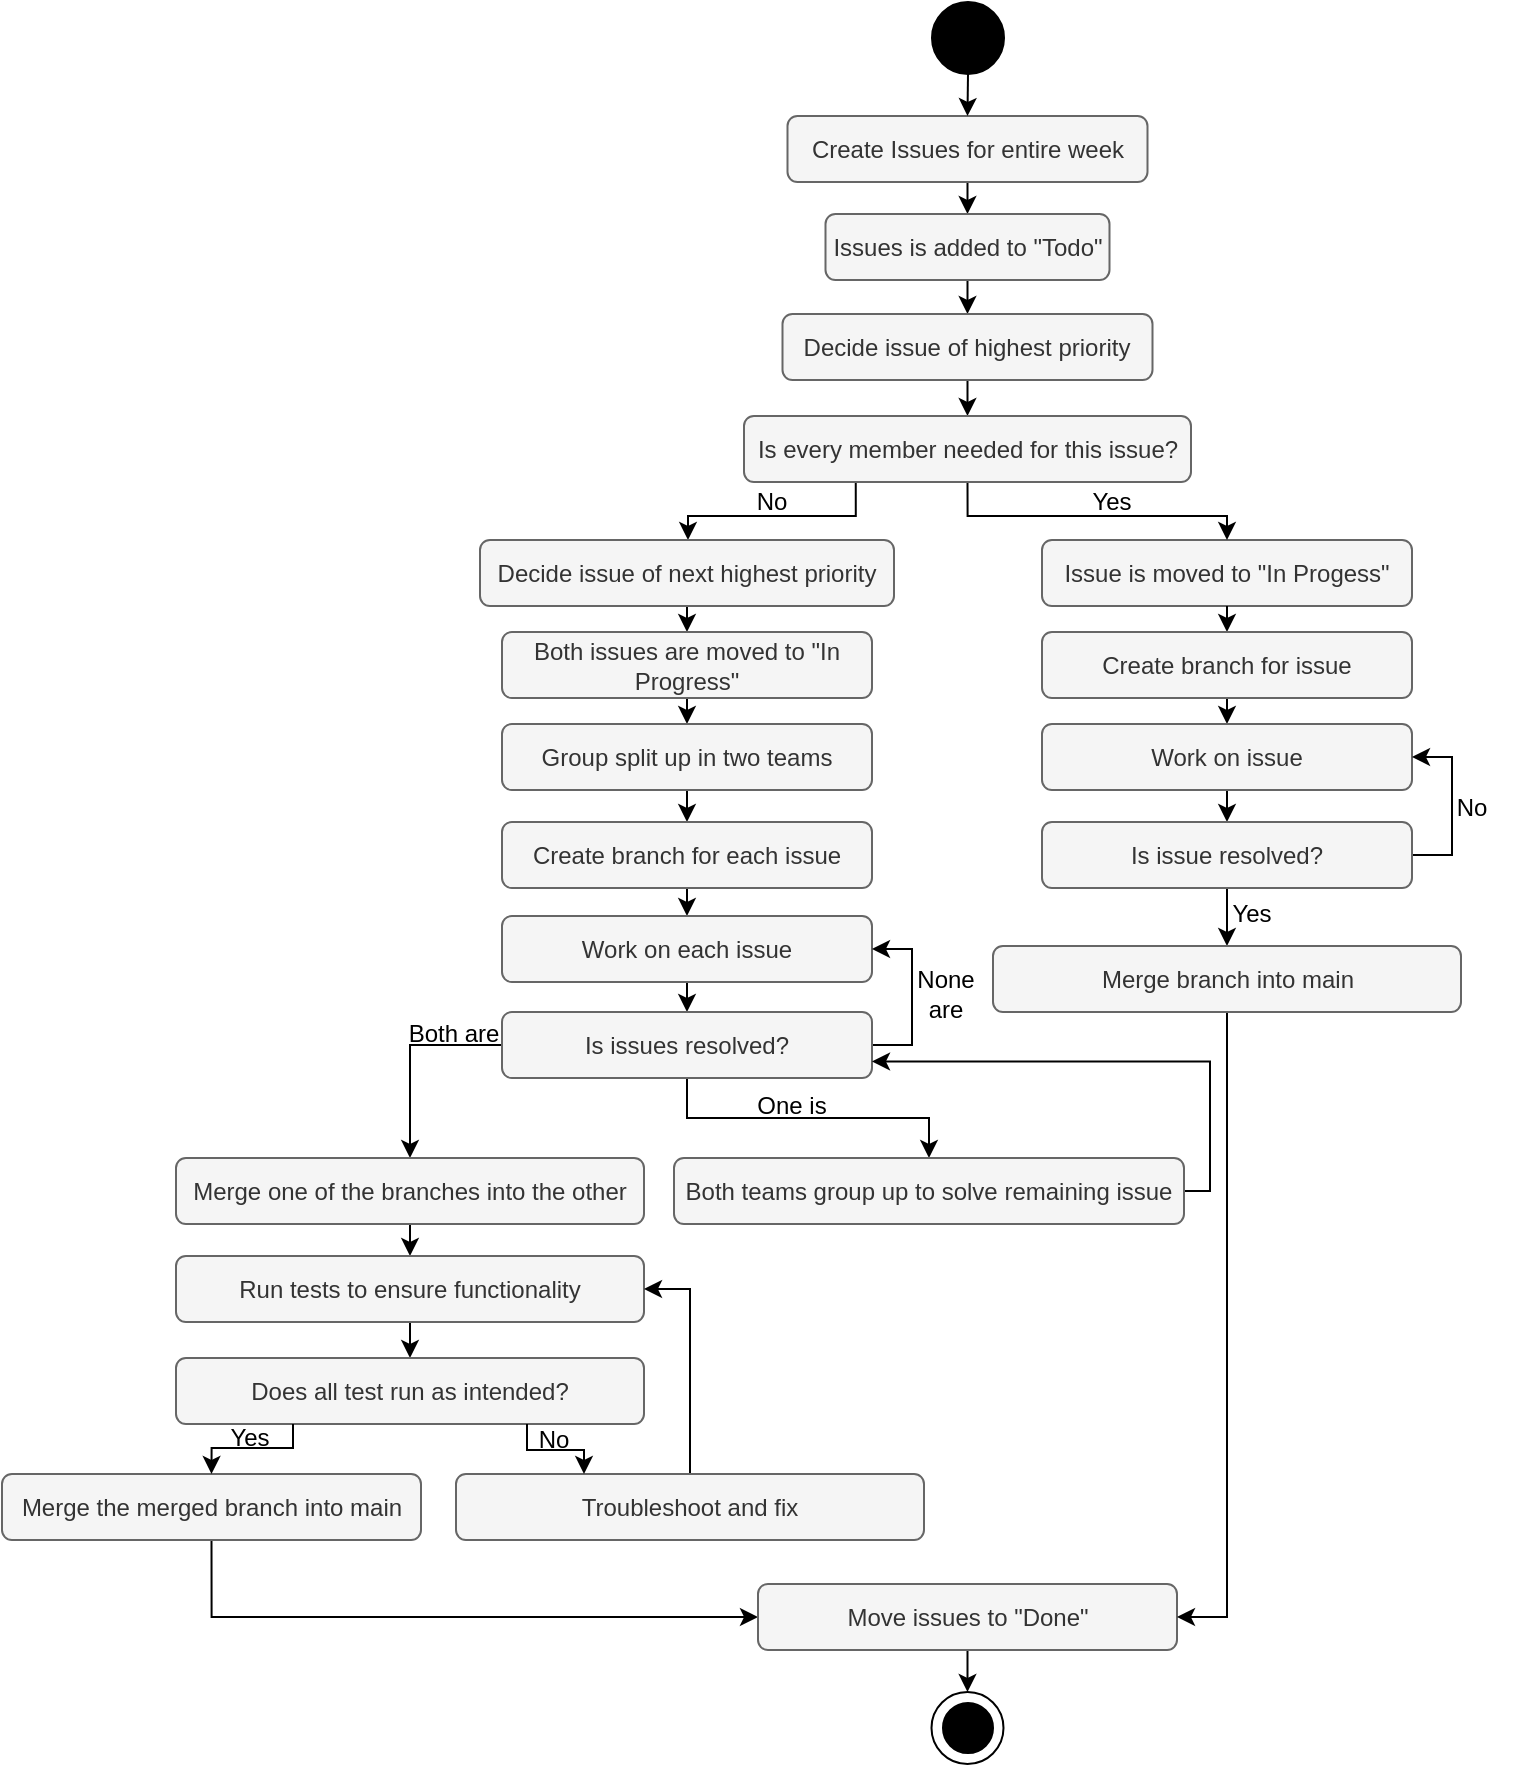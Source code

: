 <mxfile version="25.0.3">
  <diagram name="Side-1" id="27md3nahEK7dvdwRWXup">
    <mxGraphModel dx="1723" dy="1277" grid="0" gridSize="10" guides="1" tooltips="1" connect="1" arrows="1" fold="1" page="0" pageScale="1" pageWidth="827" pageHeight="1169" math="0" shadow="0">
      <root>
        <mxCell id="0" />
        <mxCell id="1" parent="0" />
        <mxCell id="1p1YA7mhcfnQKSgq1G6X-43" style="edgeStyle=orthogonalEdgeStyle;rounded=0;orthogonalLoop=1;jettySize=auto;html=1;exitX=0.5;exitY=1;exitDx=0;exitDy=0;entryX=0.5;entryY=0;entryDx=0;entryDy=0;" edge="1" parent="1" source="1p1YA7mhcfnQKSgq1G6X-1" target="1p1YA7mhcfnQKSgq1G6X-2">
          <mxGeometry relative="1" as="geometry" />
        </mxCell>
        <mxCell id="1p1YA7mhcfnQKSgq1G6X-1" value="Create Issues for entire week" style="rounded=1;whiteSpace=wrap;html=1;fillColor=#f5f5f5;fontColor=#333333;strokeColor=#666666;" vertex="1" parent="1">
          <mxGeometry x="133.75" y="28" width="180" height="33" as="geometry" />
        </mxCell>
        <mxCell id="1p1YA7mhcfnQKSgq1G6X-44" style="edgeStyle=orthogonalEdgeStyle;rounded=0;orthogonalLoop=1;jettySize=auto;html=1;exitX=0.5;exitY=1;exitDx=0;exitDy=0;entryX=0.5;entryY=0;entryDx=0;entryDy=0;" edge="1" parent="1" source="1p1YA7mhcfnQKSgq1G6X-2" target="1p1YA7mhcfnQKSgq1G6X-3">
          <mxGeometry relative="1" as="geometry" />
        </mxCell>
        <mxCell id="1p1YA7mhcfnQKSgq1G6X-2" value="Issues is added to &quot;Todo&quot;" style="rounded=1;whiteSpace=wrap;html=1;fillColor=#f5f5f5;fontColor=#333333;strokeColor=#666666;" vertex="1" parent="1">
          <mxGeometry x="152.75" y="77" width="142" height="33" as="geometry" />
        </mxCell>
        <mxCell id="1p1YA7mhcfnQKSgq1G6X-45" style="edgeStyle=orthogonalEdgeStyle;rounded=0;orthogonalLoop=1;jettySize=auto;html=1;exitX=0.5;exitY=1;exitDx=0;exitDy=0;entryX=0.5;entryY=0;entryDx=0;entryDy=0;" edge="1" parent="1" source="1p1YA7mhcfnQKSgq1G6X-3" target="1p1YA7mhcfnQKSgq1G6X-5">
          <mxGeometry relative="1" as="geometry" />
        </mxCell>
        <mxCell id="1p1YA7mhcfnQKSgq1G6X-3" value="Decide issue of highest priority" style="rounded=1;whiteSpace=wrap;html=1;fillColor=#f5f5f5;fontColor=#333333;strokeColor=#666666;" vertex="1" parent="1">
          <mxGeometry x="131.25" y="127" width="185" height="33" as="geometry" />
        </mxCell>
        <mxCell id="1p1YA7mhcfnQKSgq1G6X-4" value="Issue is moved to &quot;In Progess&quot;" style="rounded=1;whiteSpace=wrap;html=1;fillColor=#f5f5f5;fontColor=#333333;strokeColor=#666666;" vertex="1" parent="1">
          <mxGeometry x="261" y="240" width="185" height="33" as="geometry" />
        </mxCell>
        <mxCell id="1p1YA7mhcfnQKSgq1G6X-30" style="edgeStyle=orthogonalEdgeStyle;rounded=0;orthogonalLoop=1;jettySize=auto;html=1;exitX=0.25;exitY=1;exitDx=0;exitDy=0;entryX=0.5;entryY=0;entryDx=0;entryDy=0;" edge="1" parent="1" source="1p1YA7mhcfnQKSgq1G6X-5" target="1p1YA7mhcfnQKSgq1G6X-6">
          <mxGeometry relative="1" as="geometry">
            <Array as="points">
              <mxPoint x="168" y="228" />
              <mxPoint x="84" y="228" />
              <mxPoint x="84" y="240" />
            </Array>
          </mxGeometry>
        </mxCell>
        <mxCell id="1p1YA7mhcfnQKSgq1G6X-47" style="edgeStyle=orthogonalEdgeStyle;rounded=0;orthogonalLoop=1;jettySize=auto;html=1;exitX=0.5;exitY=1;exitDx=0;exitDy=0;entryX=0.5;entryY=0;entryDx=0;entryDy=0;" edge="1" parent="1" source="1p1YA7mhcfnQKSgq1G6X-5" target="1p1YA7mhcfnQKSgq1G6X-4">
          <mxGeometry relative="1" as="geometry">
            <Array as="points">
              <mxPoint x="224" y="228" />
              <mxPoint x="354" y="228" />
            </Array>
          </mxGeometry>
        </mxCell>
        <mxCell id="1p1YA7mhcfnQKSgq1G6X-5" value="Is every member needed for this issue?" style="rounded=1;whiteSpace=wrap;html=1;fillColor=#f5f5f5;fontColor=#333333;strokeColor=#666666;" vertex="1" parent="1">
          <mxGeometry x="112" y="178" width="223.5" height="33" as="geometry" />
        </mxCell>
        <mxCell id="1p1YA7mhcfnQKSgq1G6X-31" style="edgeStyle=orthogonalEdgeStyle;rounded=0;orthogonalLoop=1;jettySize=auto;html=1;exitX=0.5;exitY=1;exitDx=0;exitDy=0;entryX=0.5;entryY=0;entryDx=0;entryDy=0;" edge="1" parent="1" source="1p1YA7mhcfnQKSgq1G6X-6" target="1p1YA7mhcfnQKSgq1G6X-7">
          <mxGeometry relative="1" as="geometry" />
        </mxCell>
        <mxCell id="1p1YA7mhcfnQKSgq1G6X-6" value="Decide issue of next highest priority" style="rounded=1;whiteSpace=wrap;html=1;fillColor=#f5f5f5;fontColor=#333333;strokeColor=#666666;" vertex="1" parent="1">
          <mxGeometry x="-20" y="240" width="207" height="33" as="geometry" />
        </mxCell>
        <mxCell id="1p1YA7mhcfnQKSgq1G6X-32" style="edgeStyle=orthogonalEdgeStyle;rounded=0;orthogonalLoop=1;jettySize=auto;html=1;exitX=0.5;exitY=1;exitDx=0;exitDy=0;entryX=0.5;entryY=0;entryDx=0;entryDy=0;" edge="1" parent="1" source="1p1YA7mhcfnQKSgq1G6X-7" target="1p1YA7mhcfnQKSgq1G6X-8">
          <mxGeometry relative="1" as="geometry" />
        </mxCell>
        <mxCell id="1p1YA7mhcfnQKSgq1G6X-7" value="Both issues are moved to &quot;In Progress&quot;" style="rounded=1;whiteSpace=wrap;html=1;fillColor=#f5f5f5;fontColor=#333333;strokeColor=#666666;" vertex="1" parent="1">
          <mxGeometry x="-9" y="286" width="185" height="33" as="geometry" />
        </mxCell>
        <mxCell id="1p1YA7mhcfnQKSgq1G6X-33" style="edgeStyle=orthogonalEdgeStyle;rounded=0;orthogonalLoop=1;jettySize=auto;html=1;exitX=0.5;exitY=1;exitDx=0;exitDy=0;entryX=0.5;entryY=0;entryDx=0;entryDy=0;" edge="1" parent="1" source="1p1YA7mhcfnQKSgq1G6X-8" target="1p1YA7mhcfnQKSgq1G6X-9">
          <mxGeometry relative="1" as="geometry" />
        </mxCell>
        <mxCell id="1p1YA7mhcfnQKSgq1G6X-8" value="Group split up in two teams" style="rounded=1;whiteSpace=wrap;html=1;fillColor=#f5f5f5;fontColor=#333333;strokeColor=#666666;" vertex="1" parent="1">
          <mxGeometry x="-9" y="332" width="185" height="33" as="geometry" />
        </mxCell>
        <mxCell id="1p1YA7mhcfnQKSgq1G6X-34" style="edgeStyle=orthogonalEdgeStyle;rounded=0;orthogonalLoop=1;jettySize=auto;html=1;exitX=0.5;exitY=1;exitDx=0;exitDy=0;entryX=0.5;entryY=0;entryDx=0;entryDy=0;" edge="1" parent="1" source="1p1YA7mhcfnQKSgq1G6X-9" target="1p1YA7mhcfnQKSgq1G6X-10">
          <mxGeometry relative="1" as="geometry" />
        </mxCell>
        <mxCell id="1p1YA7mhcfnQKSgq1G6X-9" value="Create branch for each issue" style="rounded=1;whiteSpace=wrap;html=1;fillColor=#f5f5f5;fontColor=#333333;strokeColor=#666666;" vertex="1" parent="1">
          <mxGeometry x="-9" y="381" width="185" height="33" as="geometry" />
        </mxCell>
        <mxCell id="1p1YA7mhcfnQKSgq1G6X-35" style="edgeStyle=orthogonalEdgeStyle;rounded=0;orthogonalLoop=1;jettySize=auto;html=1;exitX=0.5;exitY=1;exitDx=0;exitDy=0;entryX=0.5;entryY=0;entryDx=0;entryDy=0;" edge="1" parent="1" source="1p1YA7mhcfnQKSgq1G6X-10" target="1p1YA7mhcfnQKSgq1G6X-11">
          <mxGeometry relative="1" as="geometry" />
        </mxCell>
        <mxCell id="1p1YA7mhcfnQKSgq1G6X-10" value="Work on each issue" style="rounded=1;whiteSpace=wrap;html=1;fillColor=#f5f5f5;fontColor=#333333;strokeColor=#666666;" vertex="1" parent="1">
          <mxGeometry x="-9" y="428" width="185" height="33" as="geometry" />
        </mxCell>
        <mxCell id="1p1YA7mhcfnQKSgq1G6X-20" style="edgeStyle=orthogonalEdgeStyle;rounded=0;orthogonalLoop=1;jettySize=auto;html=1;exitX=0;exitY=0.5;exitDx=0;exitDy=0;entryX=0.5;entryY=0;entryDx=0;entryDy=0;" edge="1" parent="1" source="1p1YA7mhcfnQKSgq1G6X-11" target="1p1YA7mhcfnQKSgq1G6X-12">
          <mxGeometry relative="1" as="geometry" />
        </mxCell>
        <mxCell id="1p1YA7mhcfnQKSgq1G6X-37" style="edgeStyle=orthogonalEdgeStyle;rounded=0;orthogonalLoop=1;jettySize=auto;html=1;exitX=0.5;exitY=1;exitDx=0;exitDy=0;entryX=0.5;entryY=0;entryDx=0;entryDy=0;" edge="1" parent="1" source="1p1YA7mhcfnQKSgq1G6X-11" target="1p1YA7mhcfnQKSgq1G6X-36">
          <mxGeometry relative="1" as="geometry">
            <mxPoint x="219.5" y="577" as="sourcePoint" />
          </mxGeometry>
        </mxCell>
        <mxCell id="1p1YA7mhcfnQKSgq1G6X-41" style="edgeStyle=orthogonalEdgeStyle;rounded=0;orthogonalLoop=1;jettySize=auto;html=1;exitX=1;exitY=0.5;exitDx=0;exitDy=0;entryX=1;entryY=0.5;entryDx=0;entryDy=0;" edge="1" parent="1" source="1p1YA7mhcfnQKSgq1G6X-11" target="1p1YA7mhcfnQKSgq1G6X-10">
          <mxGeometry relative="1" as="geometry" />
        </mxCell>
        <mxCell id="1p1YA7mhcfnQKSgq1G6X-11" value="Is issues resolved?" style="rounded=1;whiteSpace=wrap;html=1;fillColor=#f5f5f5;fontColor=#333333;strokeColor=#666666;" vertex="1" parent="1">
          <mxGeometry x="-9" y="476" width="185" height="33" as="geometry" />
        </mxCell>
        <mxCell id="1p1YA7mhcfnQKSgq1G6X-29" style="edgeStyle=orthogonalEdgeStyle;rounded=0;orthogonalLoop=1;jettySize=auto;html=1;exitX=0.5;exitY=1;exitDx=0;exitDy=0;entryX=0.5;entryY=0;entryDx=0;entryDy=0;" edge="1" parent="1" source="1p1YA7mhcfnQKSgq1G6X-12" target="1p1YA7mhcfnQKSgq1G6X-14">
          <mxGeometry relative="1" as="geometry" />
        </mxCell>
        <mxCell id="1p1YA7mhcfnQKSgq1G6X-12" value="Merge one of the branches into the other" style="rounded=1;whiteSpace=wrap;html=1;fillColor=#f5f5f5;fontColor=#333333;strokeColor=#666666;" vertex="1" parent="1">
          <mxGeometry x="-172" y="549" width="234" height="33" as="geometry" />
        </mxCell>
        <mxCell id="1p1YA7mhcfnQKSgq1G6X-26" style="edgeStyle=orthogonalEdgeStyle;rounded=0;orthogonalLoop=1;jettySize=auto;html=1;exitX=0.5;exitY=1;exitDx=0;exitDy=0;entryX=0;entryY=0.5;entryDx=0;entryDy=0;" edge="1" parent="1" source="1p1YA7mhcfnQKSgq1G6X-13" target="1p1YA7mhcfnQKSgq1G6X-19">
          <mxGeometry relative="1" as="geometry" />
        </mxCell>
        <mxCell id="1p1YA7mhcfnQKSgq1G6X-13" value="Merge the merged branch into main" style="rounded=1;whiteSpace=wrap;html=1;fillColor=#f5f5f5;fontColor=#333333;strokeColor=#666666;" vertex="1" parent="1">
          <mxGeometry x="-259" y="707" width="209.5" height="33" as="geometry" />
        </mxCell>
        <mxCell id="1p1YA7mhcfnQKSgq1G6X-27" style="edgeStyle=orthogonalEdgeStyle;rounded=0;orthogonalLoop=1;jettySize=auto;html=1;exitX=0.5;exitY=1;exitDx=0;exitDy=0;entryX=0.5;entryY=0;entryDx=0;entryDy=0;" edge="1" parent="1" source="1p1YA7mhcfnQKSgq1G6X-14" target="1p1YA7mhcfnQKSgq1G6X-15">
          <mxGeometry relative="1" as="geometry" />
        </mxCell>
        <mxCell id="1p1YA7mhcfnQKSgq1G6X-14" value="Run tests to ensure functionality" style="rounded=1;whiteSpace=wrap;html=1;fillColor=#f5f5f5;fontColor=#333333;strokeColor=#666666;" vertex="1" parent="1">
          <mxGeometry x="-172" y="598" width="234" height="33" as="geometry" />
        </mxCell>
        <mxCell id="1p1YA7mhcfnQKSgq1G6X-15" value="Does all test run as intended?" style="rounded=1;whiteSpace=wrap;html=1;fillColor=#f5f5f5;fontColor=#333333;strokeColor=#666666;" vertex="1" parent="1">
          <mxGeometry x="-172" y="649" width="234" height="33" as="geometry" />
        </mxCell>
        <mxCell id="1p1YA7mhcfnQKSgq1G6X-17" style="edgeStyle=orthogonalEdgeStyle;rounded=0;orthogonalLoop=1;jettySize=auto;html=1;exitX=0.5;exitY=0;exitDx=0;exitDy=0;entryX=1;entryY=0.5;entryDx=0;entryDy=0;" edge="1" parent="1" source="1p1YA7mhcfnQKSgq1G6X-16" target="1p1YA7mhcfnQKSgq1G6X-14">
          <mxGeometry relative="1" as="geometry" />
        </mxCell>
        <mxCell id="1p1YA7mhcfnQKSgq1G6X-16" value="Troubleshoot and fix" style="rounded=1;whiteSpace=wrap;html=1;fillColor=#f5f5f5;fontColor=#333333;strokeColor=#666666;" vertex="1" parent="1">
          <mxGeometry x="-32" y="707" width="234" height="33" as="geometry" />
        </mxCell>
        <mxCell id="1p1YA7mhcfnQKSgq1G6X-80" style="edgeStyle=orthogonalEdgeStyle;rounded=0;orthogonalLoop=1;jettySize=auto;html=1;exitX=0.5;exitY=1;exitDx=0;exitDy=0;entryX=0.5;entryY=0;entryDx=0;entryDy=0;" edge="1" parent="1" source="1p1YA7mhcfnQKSgq1G6X-19" target="1p1YA7mhcfnQKSgq1G6X-78">
          <mxGeometry relative="1" as="geometry" />
        </mxCell>
        <mxCell id="1p1YA7mhcfnQKSgq1G6X-19" value="Move issues to &quot;Done&quot;" style="rounded=1;whiteSpace=wrap;html=1;fillColor=#f5f5f5;fontColor=#333333;strokeColor=#666666;" vertex="1" parent="1">
          <mxGeometry x="119" y="762" width="209.5" height="33" as="geometry" />
        </mxCell>
        <mxCell id="1p1YA7mhcfnQKSgq1G6X-21" value="Both are" style="text;html=1;align=center;verticalAlign=middle;whiteSpace=wrap;rounded=0;" vertex="1" parent="1">
          <mxGeometry x="-63" y="472" width="60" height="30" as="geometry" />
        </mxCell>
        <mxCell id="1p1YA7mhcfnQKSgq1G6X-22" value="No" style="text;html=1;align=center;verticalAlign=middle;whiteSpace=wrap;rounded=0;" vertex="1" parent="1">
          <mxGeometry x="-13" y="675" width="60" height="30" as="geometry" />
        </mxCell>
        <mxCell id="1p1YA7mhcfnQKSgq1G6X-23" style="edgeStyle=orthogonalEdgeStyle;rounded=0;orthogonalLoop=1;jettySize=auto;html=1;exitX=0.75;exitY=1;exitDx=0;exitDy=0;" edge="1" parent="1" source="1p1YA7mhcfnQKSgq1G6X-15">
          <mxGeometry relative="1" as="geometry">
            <mxPoint x="32" y="707" as="targetPoint" />
            <Array as="points">
              <mxPoint x="4" y="695" />
              <mxPoint x="32" y="695" />
            </Array>
          </mxGeometry>
        </mxCell>
        <mxCell id="1p1YA7mhcfnQKSgq1G6X-24" style="edgeStyle=orthogonalEdgeStyle;rounded=0;orthogonalLoop=1;jettySize=auto;html=1;exitX=0.25;exitY=1;exitDx=0;exitDy=0;entryX=0.5;entryY=0;entryDx=0;entryDy=0;" edge="1" parent="1" source="1p1YA7mhcfnQKSgq1G6X-15" target="1p1YA7mhcfnQKSgq1G6X-13">
          <mxGeometry relative="1" as="geometry">
            <mxPoint x="-113" y="716" as="targetPoint" />
            <Array as="points">
              <mxPoint x="-114" y="694" />
              <mxPoint x="-154" y="694" />
            </Array>
          </mxGeometry>
        </mxCell>
        <mxCell id="1p1YA7mhcfnQKSgq1G6X-25" value="Yes" style="text;html=1;align=center;verticalAlign=middle;whiteSpace=wrap;rounded=0;" vertex="1" parent="1">
          <mxGeometry x="-165" y="674" width="60" height="30" as="geometry" />
        </mxCell>
        <mxCell id="1p1YA7mhcfnQKSgq1G6X-38" style="edgeStyle=orthogonalEdgeStyle;rounded=0;orthogonalLoop=1;jettySize=auto;html=1;exitX=1;exitY=0.5;exitDx=0;exitDy=0;entryX=1;entryY=0.75;entryDx=0;entryDy=0;" edge="1" parent="1" source="1p1YA7mhcfnQKSgq1G6X-36" target="1p1YA7mhcfnQKSgq1G6X-11">
          <mxGeometry relative="1" as="geometry">
            <Array as="points">
              <mxPoint x="345" y="565" />
              <mxPoint x="345" y="501" />
            </Array>
          </mxGeometry>
        </mxCell>
        <mxCell id="1p1YA7mhcfnQKSgq1G6X-36" value="Both teams group up to solve remaining issue" style="rounded=1;whiteSpace=wrap;html=1;fillColor=#f5f5f5;fontColor=#333333;strokeColor=#666666;" vertex="1" parent="1">
          <mxGeometry x="77" y="549" width="255" height="33" as="geometry" />
        </mxCell>
        <mxCell id="1p1YA7mhcfnQKSgq1G6X-39" value="One is" style="text;html=1;align=center;verticalAlign=middle;whiteSpace=wrap;rounded=0;" vertex="1" parent="1">
          <mxGeometry x="106" y="508" width="60" height="30" as="geometry" />
        </mxCell>
        <mxCell id="1p1YA7mhcfnQKSgq1G6X-42" value="None are" style="text;html=1;align=center;verticalAlign=middle;whiteSpace=wrap;rounded=0;" vertex="1" parent="1">
          <mxGeometry x="193" y="452" width="40.25" height="30" as="geometry" />
        </mxCell>
        <mxCell id="1p1YA7mhcfnQKSgq1G6X-46" value="No" style="text;html=1;align=center;verticalAlign=middle;whiteSpace=wrap;rounded=0;" vertex="1" parent="1">
          <mxGeometry x="96" y="206" width="60" height="30" as="geometry" />
        </mxCell>
        <mxCell id="1p1YA7mhcfnQKSgq1G6X-48" value="Yes" style="text;html=1;align=center;verticalAlign=middle;whiteSpace=wrap;rounded=0;" vertex="1" parent="1">
          <mxGeometry x="266" y="206" width="60" height="30" as="geometry" />
        </mxCell>
        <mxCell id="1p1YA7mhcfnQKSgq1G6X-49" style="edgeStyle=orthogonalEdgeStyle;rounded=0;orthogonalLoop=1;jettySize=auto;html=1;exitX=0.5;exitY=1;exitDx=0;exitDy=0;entryX=0.5;entryY=0;entryDx=0;entryDy=0;" edge="1" parent="1" target="1p1YA7mhcfnQKSgq1G6X-51" source="1p1YA7mhcfnQKSgq1G6X-4">
          <mxGeometry relative="1" as="geometry">
            <mxPoint x="354" y="273" as="sourcePoint" />
          </mxGeometry>
        </mxCell>
        <mxCell id="1p1YA7mhcfnQKSgq1G6X-50" style="edgeStyle=orthogonalEdgeStyle;rounded=0;orthogonalLoop=1;jettySize=auto;html=1;exitX=0.5;exitY=1;exitDx=0;exitDy=0;entryX=0.5;entryY=0;entryDx=0;entryDy=0;" edge="1" parent="1" source="1p1YA7mhcfnQKSgq1G6X-51" target="1p1YA7mhcfnQKSgq1G6X-53">
          <mxGeometry relative="1" as="geometry" />
        </mxCell>
        <mxCell id="1p1YA7mhcfnQKSgq1G6X-51" value="Create branch for issue" style="rounded=1;whiteSpace=wrap;html=1;fillColor=#f5f5f5;fontColor=#333333;strokeColor=#666666;" vertex="1" parent="1">
          <mxGeometry x="261" y="286" width="185" height="33" as="geometry" />
        </mxCell>
        <mxCell id="1p1YA7mhcfnQKSgq1G6X-52" style="edgeStyle=orthogonalEdgeStyle;rounded=0;orthogonalLoop=1;jettySize=auto;html=1;exitX=0.5;exitY=1;exitDx=0;exitDy=0;entryX=0.5;entryY=0;entryDx=0;entryDy=0;" edge="1" parent="1" source="1p1YA7mhcfnQKSgq1G6X-53" target="1p1YA7mhcfnQKSgq1G6X-57">
          <mxGeometry relative="1" as="geometry" />
        </mxCell>
        <mxCell id="1p1YA7mhcfnQKSgq1G6X-53" value="Work on issue" style="rounded=1;whiteSpace=wrap;html=1;fillColor=#f5f5f5;fontColor=#333333;strokeColor=#666666;" vertex="1" parent="1">
          <mxGeometry x="261" y="332" width="185" height="33" as="geometry" />
        </mxCell>
        <mxCell id="1p1YA7mhcfnQKSgq1G6X-54" style="edgeStyle=orthogonalEdgeStyle;rounded=0;orthogonalLoop=1;jettySize=auto;html=1;exitX=0.5;exitY=1;exitDx=0;exitDy=0;entryX=0.5;entryY=0;entryDx=0;entryDy=0;" edge="1" parent="1" source="1p1YA7mhcfnQKSgq1G6X-57" target="1p1YA7mhcfnQKSgq1G6X-59">
          <mxGeometry relative="1" as="geometry" />
        </mxCell>
        <mxCell id="1p1YA7mhcfnQKSgq1G6X-56" style="edgeStyle=orthogonalEdgeStyle;rounded=0;orthogonalLoop=1;jettySize=auto;html=1;exitX=1;exitY=0.5;exitDx=0;exitDy=0;entryX=1;entryY=0.5;entryDx=0;entryDy=0;" edge="1" parent="1" source="1p1YA7mhcfnQKSgq1G6X-57" target="1p1YA7mhcfnQKSgq1G6X-53">
          <mxGeometry relative="1" as="geometry" />
        </mxCell>
        <mxCell id="1p1YA7mhcfnQKSgq1G6X-57" value="Is issue resolved?" style="rounded=1;whiteSpace=wrap;html=1;fillColor=#f5f5f5;fontColor=#333333;strokeColor=#666666;" vertex="1" parent="1">
          <mxGeometry x="261" y="381" width="185" height="33" as="geometry" />
        </mxCell>
        <mxCell id="1p1YA7mhcfnQKSgq1G6X-58" style="edgeStyle=orthogonalEdgeStyle;rounded=0;orthogonalLoop=1;jettySize=auto;html=1;exitX=0.5;exitY=1;exitDx=0;exitDy=0;entryX=1;entryY=0.5;entryDx=0;entryDy=0;" edge="1" parent="1" source="1p1YA7mhcfnQKSgq1G6X-59" target="1p1YA7mhcfnQKSgq1G6X-19">
          <mxGeometry relative="1" as="geometry">
            <mxPoint x="588" y="568" as="targetPoint" />
          </mxGeometry>
        </mxCell>
        <mxCell id="1p1YA7mhcfnQKSgq1G6X-59" value="Merge branch into main" style="rounded=1;whiteSpace=wrap;html=1;fillColor=#f5f5f5;fontColor=#333333;strokeColor=#666666;" vertex="1" parent="1">
          <mxGeometry x="236.5" y="443" width="234" height="33" as="geometry" />
        </mxCell>
        <mxCell id="1p1YA7mhcfnQKSgq1G6X-69" value="No" style="text;html=1;align=center;verticalAlign=middle;whiteSpace=wrap;rounded=0;" vertex="1" parent="1">
          <mxGeometry x="446" y="359" width="60" height="30" as="geometry" />
        </mxCell>
        <mxCell id="1p1YA7mhcfnQKSgq1G6X-72" value="Yes" style="text;html=1;align=center;verticalAlign=middle;whiteSpace=wrap;rounded=0;" vertex="1" parent="1">
          <mxGeometry x="335.5" y="412" width="60" height="30" as="geometry" />
        </mxCell>
        <mxCell id="1p1YA7mhcfnQKSgq1G6X-78" value="" style="ellipse;whiteSpace=wrap;html=1;aspect=fixed;" vertex="1" parent="1">
          <mxGeometry x="205.75" y="816" width="36" height="36" as="geometry" />
        </mxCell>
        <mxCell id="1p1YA7mhcfnQKSgq1G6X-79" value="" style="ellipse;whiteSpace=wrap;html=1;aspect=fixed;fillColor=#000000;" vertex="1" parent="1">
          <mxGeometry x="211.5" y="821.5" width="25" height="25" as="geometry" />
        </mxCell>
        <mxCell id="1p1YA7mhcfnQKSgq1G6X-83" style="edgeStyle=orthogonalEdgeStyle;rounded=0;orthogonalLoop=1;jettySize=auto;html=1;exitX=0.5;exitY=1;exitDx=0;exitDy=0;entryX=0.5;entryY=0;entryDx=0;entryDy=0;" edge="1" parent="1" source="1p1YA7mhcfnQKSgq1G6X-82" target="1p1YA7mhcfnQKSgq1G6X-1">
          <mxGeometry relative="1" as="geometry" />
        </mxCell>
        <mxCell id="1p1YA7mhcfnQKSgq1G6X-82" value="" style="ellipse;whiteSpace=wrap;html=1;aspect=fixed;fillColor=#000000;" vertex="1" parent="1">
          <mxGeometry x="206" y="-29" width="36" height="36" as="geometry" />
        </mxCell>
      </root>
    </mxGraphModel>
  </diagram>
</mxfile>
